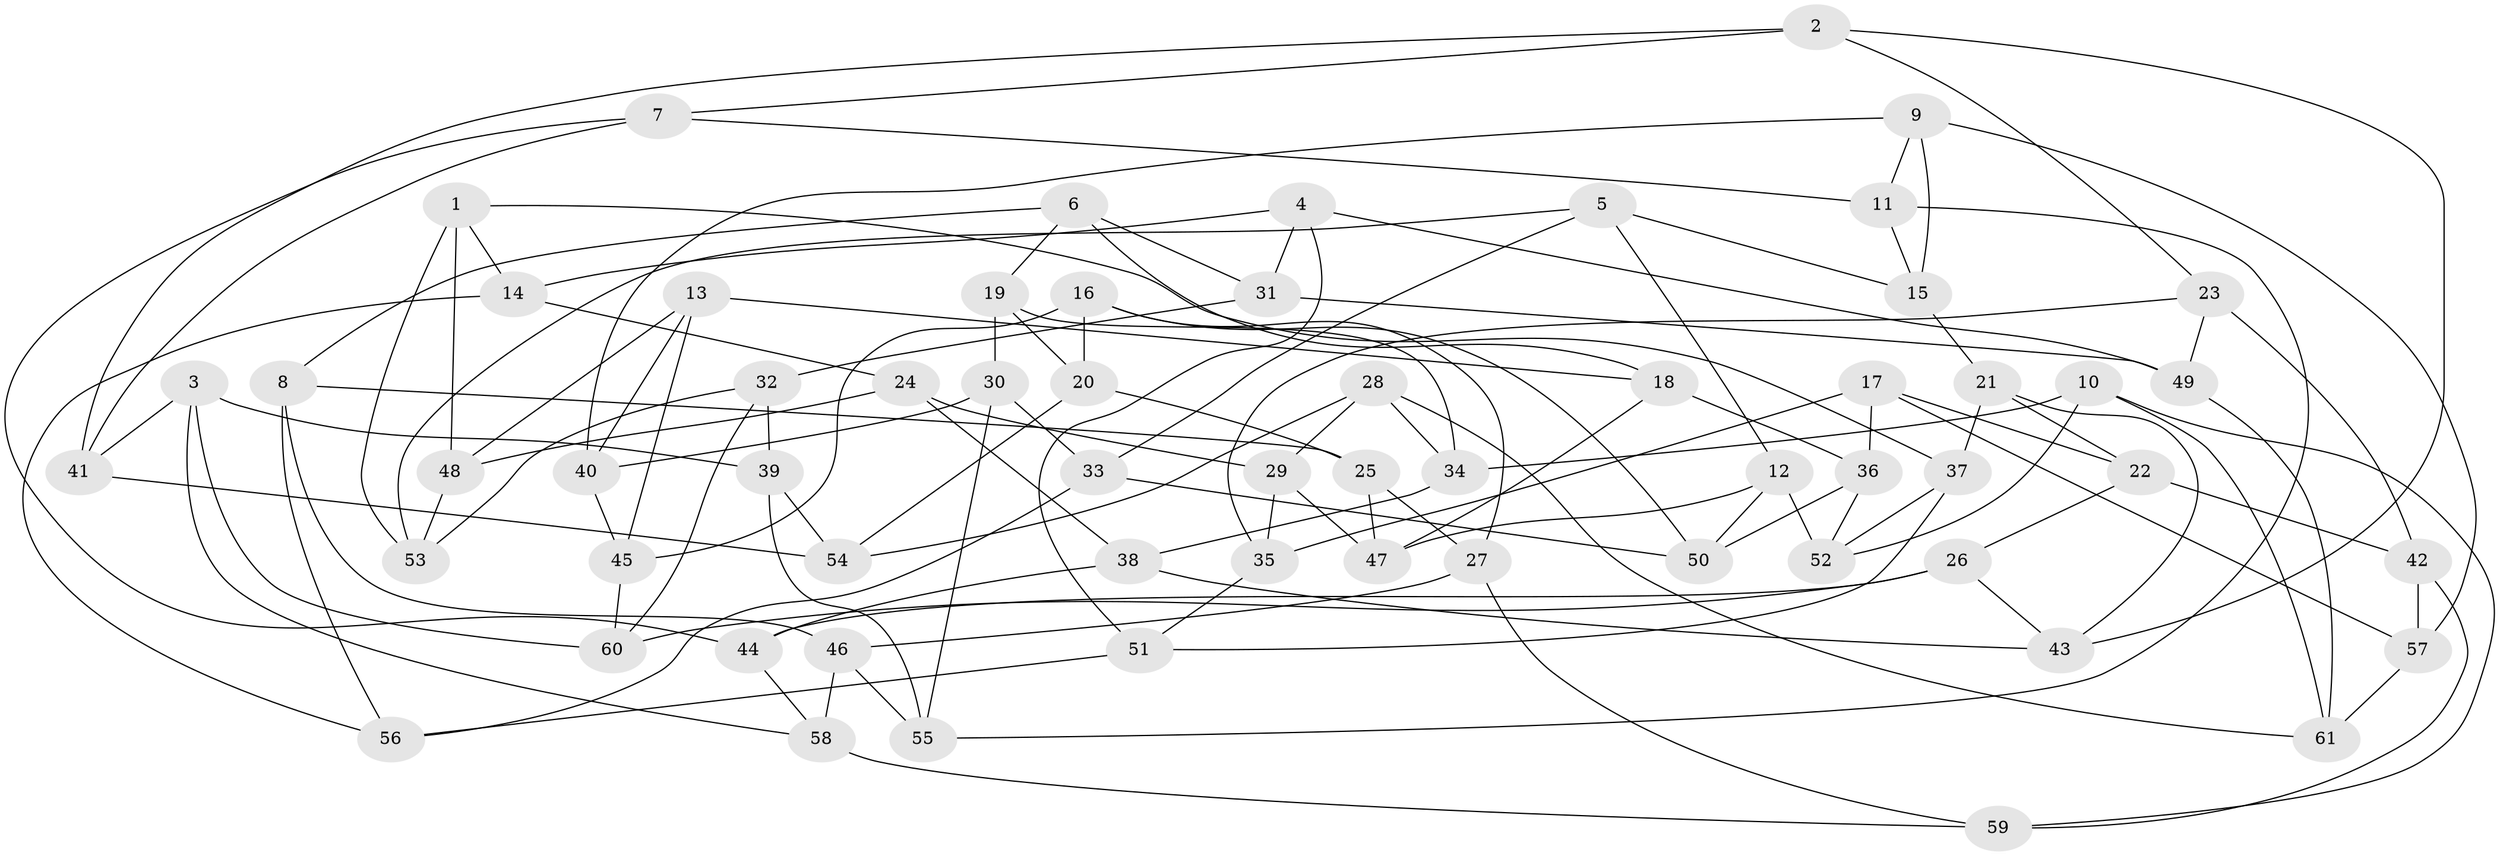 // Generated by graph-tools (version 1.1) at 2025/38/03/09/25 02:38:06]
// undirected, 61 vertices, 122 edges
graph export_dot {
graph [start="1"]
  node [color=gray90,style=filled];
  1;
  2;
  3;
  4;
  5;
  6;
  7;
  8;
  9;
  10;
  11;
  12;
  13;
  14;
  15;
  16;
  17;
  18;
  19;
  20;
  21;
  22;
  23;
  24;
  25;
  26;
  27;
  28;
  29;
  30;
  31;
  32;
  33;
  34;
  35;
  36;
  37;
  38;
  39;
  40;
  41;
  42;
  43;
  44;
  45;
  46;
  47;
  48;
  49;
  50;
  51;
  52;
  53;
  54;
  55;
  56;
  57;
  58;
  59;
  60;
  61;
  1 -- 53;
  1 -- 14;
  1 -- 48;
  1 -- 37;
  2 -- 43;
  2 -- 23;
  2 -- 41;
  2 -- 7;
  3 -- 41;
  3 -- 60;
  3 -- 39;
  3 -- 58;
  4 -- 31;
  4 -- 49;
  4 -- 14;
  4 -- 51;
  5 -- 53;
  5 -- 15;
  5 -- 33;
  5 -- 12;
  6 -- 18;
  6 -- 31;
  6 -- 8;
  6 -- 19;
  7 -- 11;
  7 -- 44;
  7 -- 41;
  8 -- 46;
  8 -- 56;
  8 -- 25;
  9 -- 57;
  9 -- 15;
  9 -- 11;
  9 -- 40;
  10 -- 34;
  10 -- 52;
  10 -- 61;
  10 -- 59;
  11 -- 15;
  11 -- 55;
  12 -- 52;
  12 -- 47;
  12 -- 50;
  13 -- 40;
  13 -- 48;
  13 -- 18;
  13 -- 45;
  14 -- 56;
  14 -- 24;
  15 -- 21;
  16 -- 27;
  16 -- 20;
  16 -- 45;
  16 -- 50;
  17 -- 57;
  17 -- 22;
  17 -- 36;
  17 -- 35;
  18 -- 36;
  18 -- 47;
  19 -- 30;
  19 -- 20;
  19 -- 34;
  20 -- 54;
  20 -- 25;
  21 -- 43;
  21 -- 22;
  21 -- 37;
  22 -- 26;
  22 -- 42;
  23 -- 42;
  23 -- 35;
  23 -- 49;
  24 -- 48;
  24 -- 29;
  24 -- 38;
  25 -- 47;
  25 -- 27;
  26 -- 44;
  26 -- 60;
  26 -- 43;
  27 -- 46;
  27 -- 59;
  28 -- 54;
  28 -- 61;
  28 -- 34;
  28 -- 29;
  29 -- 47;
  29 -- 35;
  30 -- 33;
  30 -- 40;
  30 -- 55;
  31 -- 49;
  31 -- 32;
  32 -- 39;
  32 -- 53;
  32 -- 60;
  33 -- 50;
  33 -- 56;
  34 -- 38;
  35 -- 51;
  36 -- 50;
  36 -- 52;
  37 -- 51;
  37 -- 52;
  38 -- 44;
  38 -- 43;
  39 -- 54;
  39 -- 55;
  40 -- 45;
  41 -- 54;
  42 -- 57;
  42 -- 59;
  44 -- 58;
  45 -- 60;
  46 -- 58;
  46 -- 55;
  48 -- 53;
  49 -- 61;
  51 -- 56;
  57 -- 61;
  58 -- 59;
}
